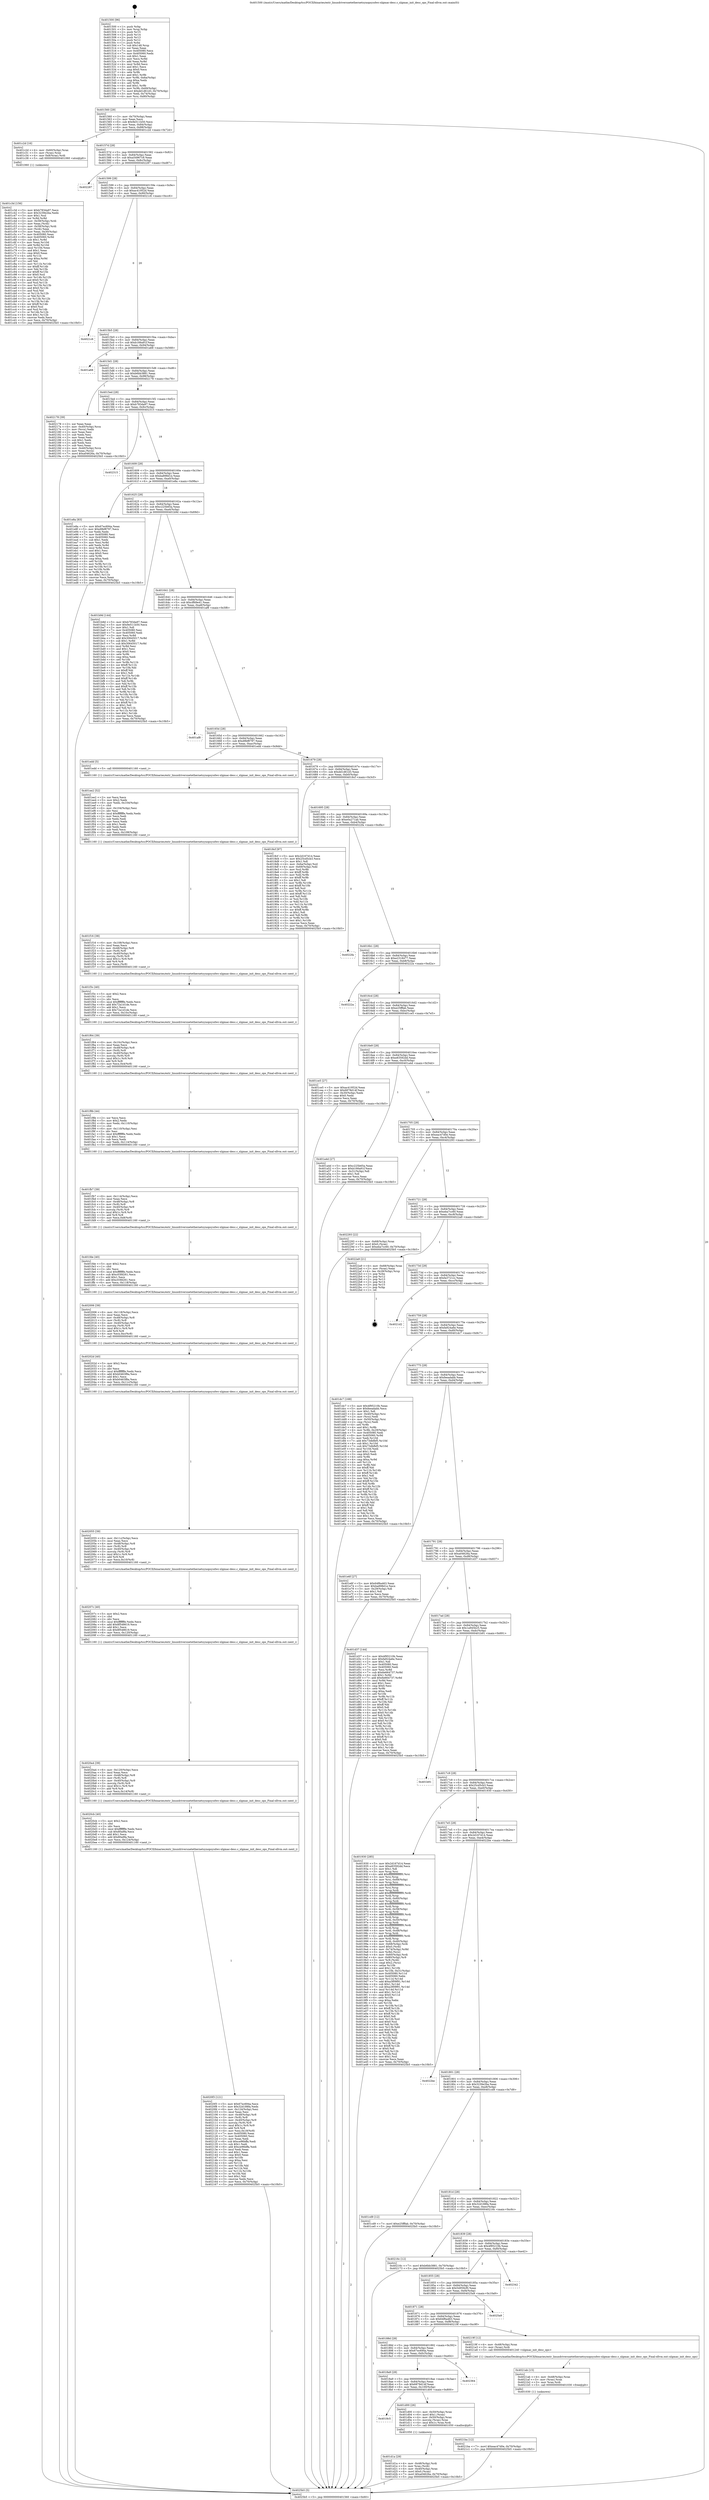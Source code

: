 digraph "0x401500" {
  label = "0x401500 (/mnt/c/Users/mathe/Desktop/tcc/POCII/binaries/extr_linuxdriversnetethernetsynopsysdwc-xlgmac-desc.c_xlgmac_init_desc_ops_Final-ollvm.out::main(0))"
  labelloc = "t"
  node[shape=record]

  Entry [label="",width=0.3,height=0.3,shape=circle,fillcolor=black,style=filled]
  "0x401560" [label="{
     0x401560 [29]\l
     | [instrs]\l
     &nbsp;&nbsp;0x401560 \<+3\>: mov -0x70(%rbp),%eax\l
     &nbsp;&nbsp;0x401563 \<+2\>: mov %eax,%ecx\l
     &nbsp;&nbsp;0x401565 \<+6\>: sub $0x9e511b50,%ecx\l
     &nbsp;&nbsp;0x40156b \<+6\>: mov %eax,-0x84(%rbp)\l
     &nbsp;&nbsp;0x401571 \<+6\>: mov %ecx,-0x88(%rbp)\l
     &nbsp;&nbsp;0x401577 \<+6\>: je 0000000000401c2d \<main+0x72d\>\l
  }"]
  "0x401c2d" [label="{
     0x401c2d [16]\l
     | [instrs]\l
     &nbsp;&nbsp;0x401c2d \<+4\>: mov -0x60(%rbp),%rax\l
     &nbsp;&nbsp;0x401c31 \<+3\>: mov (%rax),%rax\l
     &nbsp;&nbsp;0x401c34 \<+4\>: mov 0x8(%rax),%rdi\l
     &nbsp;&nbsp;0x401c38 \<+5\>: call 0000000000401060 \<atoi@plt\>\l
     | [calls]\l
     &nbsp;&nbsp;0x401060 \{1\} (unknown)\l
  }"]
  "0x40157d" [label="{
     0x40157d [28]\l
     | [instrs]\l
     &nbsp;&nbsp;0x40157d \<+5\>: jmp 0000000000401582 \<main+0x82\>\l
     &nbsp;&nbsp;0x401582 \<+6\>: mov -0x84(%rbp),%eax\l
     &nbsp;&nbsp;0x401588 \<+5\>: sub $0xa54967c9,%eax\l
     &nbsp;&nbsp;0x40158d \<+6\>: mov %eax,-0x8c(%rbp)\l
     &nbsp;&nbsp;0x401593 \<+6\>: je 0000000000402287 \<main+0xd87\>\l
  }"]
  Exit [label="",width=0.3,height=0.3,shape=circle,fillcolor=black,style=filled,peripheries=2]
  "0x402287" [label="{
     0x402287\l
  }", style=dashed]
  "0x401599" [label="{
     0x401599 [28]\l
     | [instrs]\l
     &nbsp;&nbsp;0x401599 \<+5\>: jmp 000000000040159e \<main+0x9e\>\l
     &nbsp;&nbsp;0x40159e \<+6\>: mov -0x84(%rbp),%eax\l
     &nbsp;&nbsp;0x4015a4 \<+5\>: sub $0xac41952d,%eax\l
     &nbsp;&nbsp;0x4015a9 \<+6\>: mov %eax,-0x90(%rbp)\l
     &nbsp;&nbsp;0x4015af \<+6\>: je 00000000004021c6 \<main+0xcc6\>\l
  }"]
  "0x4021ba" [label="{
     0x4021ba [12]\l
     | [instrs]\l
     &nbsp;&nbsp;0x4021ba \<+7\>: movl $0xeac47d0e,-0x70(%rbp)\l
     &nbsp;&nbsp;0x4021c1 \<+5\>: jmp 00000000004025b5 \<main+0x10b5\>\l
  }"]
  "0x4021c6" [label="{
     0x4021c6\l
  }", style=dashed]
  "0x4015b5" [label="{
     0x4015b5 [28]\l
     | [instrs]\l
     &nbsp;&nbsp;0x4015b5 \<+5\>: jmp 00000000004015ba \<main+0xba\>\l
     &nbsp;&nbsp;0x4015ba \<+6\>: mov -0x84(%rbp),%eax\l
     &nbsp;&nbsp;0x4015c0 \<+5\>: sub $0xb166a91f,%eax\l
     &nbsp;&nbsp;0x4015c5 \<+6\>: mov %eax,-0x94(%rbp)\l
     &nbsp;&nbsp;0x4015cb \<+6\>: je 0000000000401a68 \<main+0x568\>\l
  }"]
  "0x4021ab" [label="{
     0x4021ab [15]\l
     | [instrs]\l
     &nbsp;&nbsp;0x4021ab \<+4\>: mov -0x48(%rbp),%rax\l
     &nbsp;&nbsp;0x4021af \<+3\>: mov (%rax),%rax\l
     &nbsp;&nbsp;0x4021b2 \<+3\>: mov %rax,%rdi\l
     &nbsp;&nbsp;0x4021b5 \<+5\>: call 0000000000401030 \<free@plt\>\l
     | [calls]\l
     &nbsp;&nbsp;0x401030 \{1\} (unknown)\l
  }"]
  "0x401a68" [label="{
     0x401a68\l
  }", style=dashed]
  "0x4015d1" [label="{
     0x4015d1 [28]\l
     | [instrs]\l
     &nbsp;&nbsp;0x4015d1 \<+5\>: jmp 00000000004015d6 \<main+0xd6\>\l
     &nbsp;&nbsp;0x4015d6 \<+6\>: mov -0x84(%rbp),%eax\l
     &nbsp;&nbsp;0x4015dc \<+5\>: sub $0xb6bb3881,%eax\l
     &nbsp;&nbsp;0x4015e1 \<+6\>: mov %eax,-0x98(%rbp)\l
     &nbsp;&nbsp;0x4015e7 \<+6\>: je 0000000000402178 \<main+0xc78\>\l
  }"]
  "0x4020f3" [label="{
     0x4020f3 [121]\l
     | [instrs]\l
     &nbsp;&nbsp;0x4020f3 \<+5\>: mov $0x67ec694a,%ecx\l
     &nbsp;&nbsp;0x4020f8 \<+5\>: mov $0x32d188fa,%edx\l
     &nbsp;&nbsp;0x4020fd \<+6\>: mov -0x124(%rbp),%esi\l
     &nbsp;&nbsp;0x402103 \<+3\>: imul %eax,%esi\l
     &nbsp;&nbsp;0x402106 \<+4\>: mov -0x48(%rbp),%r8\l
     &nbsp;&nbsp;0x40210a \<+3\>: mov (%r8),%r8\l
     &nbsp;&nbsp;0x40210d \<+4\>: mov -0x40(%rbp),%r9\l
     &nbsp;&nbsp;0x402111 \<+3\>: movslq (%r9),%r9\l
     &nbsp;&nbsp;0x402114 \<+4\>: imul $0x1c,%r9,%r9\l
     &nbsp;&nbsp;0x402118 \<+3\>: add %r9,%r8\l
     &nbsp;&nbsp;0x40211b \<+4\>: mov %esi,0x18(%r8)\l
     &nbsp;&nbsp;0x40211f \<+7\>: mov 0x405080,%eax\l
     &nbsp;&nbsp;0x402126 \<+7\>: mov 0x405060,%esi\l
     &nbsp;&nbsp;0x40212d \<+2\>: mov %eax,%edi\l
     &nbsp;&nbsp;0x40212f \<+6\>: sub $0xce96bffa,%edi\l
     &nbsp;&nbsp;0x402135 \<+3\>: sub $0x1,%edi\l
     &nbsp;&nbsp;0x402138 \<+6\>: add $0xce96bffa,%edi\l
     &nbsp;&nbsp;0x40213e \<+3\>: imul %edi,%eax\l
     &nbsp;&nbsp;0x402141 \<+3\>: and $0x1,%eax\l
     &nbsp;&nbsp;0x402144 \<+3\>: cmp $0x0,%eax\l
     &nbsp;&nbsp;0x402147 \<+4\>: sete %r10b\l
     &nbsp;&nbsp;0x40214b \<+3\>: cmp $0xa,%esi\l
     &nbsp;&nbsp;0x40214e \<+4\>: setl %r11b\l
     &nbsp;&nbsp;0x402152 \<+3\>: mov %r10b,%bl\l
     &nbsp;&nbsp;0x402155 \<+3\>: and %r11b,%bl\l
     &nbsp;&nbsp;0x402158 \<+3\>: xor %r11b,%r10b\l
     &nbsp;&nbsp;0x40215b \<+3\>: or %r10b,%bl\l
     &nbsp;&nbsp;0x40215e \<+3\>: test $0x1,%bl\l
     &nbsp;&nbsp;0x402161 \<+3\>: cmovne %edx,%ecx\l
     &nbsp;&nbsp;0x402164 \<+3\>: mov %ecx,-0x70(%rbp)\l
     &nbsp;&nbsp;0x402167 \<+5\>: jmp 00000000004025b5 \<main+0x10b5\>\l
  }"]
  "0x402178" [label="{
     0x402178 [39]\l
     | [instrs]\l
     &nbsp;&nbsp;0x402178 \<+2\>: xor %eax,%eax\l
     &nbsp;&nbsp;0x40217a \<+4\>: mov -0x40(%rbp),%rcx\l
     &nbsp;&nbsp;0x40217e \<+2\>: mov (%rcx),%edx\l
     &nbsp;&nbsp;0x402180 \<+2\>: mov %eax,%esi\l
     &nbsp;&nbsp;0x402182 \<+2\>: sub %edx,%esi\l
     &nbsp;&nbsp;0x402184 \<+2\>: mov %eax,%edx\l
     &nbsp;&nbsp;0x402186 \<+3\>: sub $0x1,%edx\l
     &nbsp;&nbsp;0x402189 \<+2\>: add %edx,%esi\l
     &nbsp;&nbsp;0x40218b \<+2\>: sub %esi,%eax\l
     &nbsp;&nbsp;0x40218d \<+4\>: mov -0x40(%rbp),%rcx\l
     &nbsp;&nbsp;0x402191 \<+2\>: mov %eax,(%rcx)\l
     &nbsp;&nbsp;0x402193 \<+7\>: movl $0xa04626a,-0x70(%rbp)\l
     &nbsp;&nbsp;0x40219a \<+5\>: jmp 00000000004025b5 \<main+0x10b5\>\l
  }"]
  "0x4015ed" [label="{
     0x4015ed [28]\l
     | [instrs]\l
     &nbsp;&nbsp;0x4015ed \<+5\>: jmp 00000000004015f2 \<main+0xf2\>\l
     &nbsp;&nbsp;0x4015f2 \<+6\>: mov -0x84(%rbp),%eax\l
     &nbsp;&nbsp;0x4015f8 \<+5\>: sub $0xb783da97,%eax\l
     &nbsp;&nbsp;0x4015fd \<+6\>: mov %eax,-0x9c(%rbp)\l
     &nbsp;&nbsp;0x401603 \<+6\>: je 0000000000402315 \<main+0xe15\>\l
  }"]
  "0x4020cb" [label="{
     0x4020cb [40]\l
     | [instrs]\l
     &nbsp;&nbsp;0x4020cb \<+5\>: mov $0x2,%ecx\l
     &nbsp;&nbsp;0x4020d0 \<+1\>: cltd\l
     &nbsp;&nbsp;0x4020d1 \<+2\>: idiv %ecx\l
     &nbsp;&nbsp;0x4020d3 \<+6\>: imul $0xfffffffe,%edx,%ecx\l
     &nbsp;&nbsp;0x4020d9 \<+6\>: sub $0x80a9fa,%ecx\l
     &nbsp;&nbsp;0x4020df \<+3\>: add $0x1,%ecx\l
     &nbsp;&nbsp;0x4020e2 \<+6\>: add $0x80a9fa,%ecx\l
     &nbsp;&nbsp;0x4020e8 \<+6\>: mov %ecx,-0x124(%rbp)\l
     &nbsp;&nbsp;0x4020ee \<+5\>: call 0000000000401160 \<next_i\>\l
     | [calls]\l
     &nbsp;&nbsp;0x401160 \{1\} (/mnt/c/Users/mathe/Desktop/tcc/POCII/binaries/extr_linuxdriversnetethernetsynopsysdwc-xlgmac-desc.c_xlgmac_init_desc_ops_Final-ollvm.out::next_i)\l
  }"]
  "0x402315" [label="{
     0x402315\l
  }", style=dashed]
  "0x401609" [label="{
     0x401609 [28]\l
     | [instrs]\l
     &nbsp;&nbsp;0x401609 \<+5\>: jmp 000000000040160e \<main+0x10e\>\l
     &nbsp;&nbsp;0x40160e \<+6\>: mov -0x84(%rbp),%eax\l
     &nbsp;&nbsp;0x401614 \<+5\>: sub $0xba898d1e,%eax\l
     &nbsp;&nbsp;0x401619 \<+6\>: mov %eax,-0xa0(%rbp)\l
     &nbsp;&nbsp;0x40161f \<+6\>: je 0000000000401e8a \<main+0x98a\>\l
  }"]
  "0x4020a4" [label="{
     0x4020a4 [39]\l
     | [instrs]\l
     &nbsp;&nbsp;0x4020a4 \<+6\>: mov -0x120(%rbp),%ecx\l
     &nbsp;&nbsp;0x4020aa \<+3\>: imul %eax,%ecx\l
     &nbsp;&nbsp;0x4020ad \<+4\>: mov -0x48(%rbp),%r8\l
     &nbsp;&nbsp;0x4020b1 \<+3\>: mov (%r8),%r8\l
     &nbsp;&nbsp;0x4020b4 \<+4\>: mov -0x40(%rbp),%r9\l
     &nbsp;&nbsp;0x4020b8 \<+3\>: movslq (%r9),%r9\l
     &nbsp;&nbsp;0x4020bb \<+4\>: imul $0x1c,%r9,%r9\l
     &nbsp;&nbsp;0x4020bf \<+3\>: add %r9,%r8\l
     &nbsp;&nbsp;0x4020c2 \<+4\>: mov %ecx,0x14(%r8)\l
     &nbsp;&nbsp;0x4020c6 \<+5\>: call 0000000000401160 \<next_i\>\l
     | [calls]\l
     &nbsp;&nbsp;0x401160 \{1\} (/mnt/c/Users/mathe/Desktop/tcc/POCII/binaries/extr_linuxdriversnetethernetsynopsysdwc-xlgmac-desc.c_xlgmac_init_desc_ops_Final-ollvm.out::next_i)\l
  }"]
  "0x401e8a" [label="{
     0x401e8a [83]\l
     | [instrs]\l
     &nbsp;&nbsp;0x401e8a \<+5\>: mov $0x67ec694a,%eax\l
     &nbsp;&nbsp;0x401e8f \<+5\>: mov $0xd9bf8797,%ecx\l
     &nbsp;&nbsp;0x401e94 \<+2\>: xor %edx,%edx\l
     &nbsp;&nbsp;0x401e96 \<+7\>: mov 0x405080,%esi\l
     &nbsp;&nbsp;0x401e9d \<+7\>: mov 0x405060,%edi\l
     &nbsp;&nbsp;0x401ea4 \<+3\>: sub $0x1,%edx\l
     &nbsp;&nbsp;0x401ea7 \<+3\>: mov %esi,%r8d\l
     &nbsp;&nbsp;0x401eaa \<+3\>: add %edx,%r8d\l
     &nbsp;&nbsp;0x401ead \<+4\>: imul %r8d,%esi\l
     &nbsp;&nbsp;0x401eb1 \<+3\>: and $0x1,%esi\l
     &nbsp;&nbsp;0x401eb4 \<+3\>: cmp $0x0,%esi\l
     &nbsp;&nbsp;0x401eb7 \<+4\>: sete %r9b\l
     &nbsp;&nbsp;0x401ebb \<+3\>: cmp $0xa,%edi\l
     &nbsp;&nbsp;0x401ebe \<+4\>: setl %r10b\l
     &nbsp;&nbsp;0x401ec2 \<+3\>: mov %r9b,%r11b\l
     &nbsp;&nbsp;0x401ec5 \<+3\>: and %r10b,%r11b\l
     &nbsp;&nbsp;0x401ec8 \<+3\>: xor %r10b,%r9b\l
     &nbsp;&nbsp;0x401ecb \<+3\>: or %r9b,%r11b\l
     &nbsp;&nbsp;0x401ece \<+4\>: test $0x1,%r11b\l
     &nbsp;&nbsp;0x401ed2 \<+3\>: cmovne %ecx,%eax\l
     &nbsp;&nbsp;0x401ed5 \<+3\>: mov %eax,-0x70(%rbp)\l
     &nbsp;&nbsp;0x401ed8 \<+5\>: jmp 00000000004025b5 \<main+0x10b5\>\l
  }"]
  "0x401625" [label="{
     0x401625 [28]\l
     | [instrs]\l
     &nbsp;&nbsp;0x401625 \<+5\>: jmp 000000000040162a \<main+0x12a\>\l
     &nbsp;&nbsp;0x40162a \<+6\>: mov -0x84(%rbp),%eax\l
     &nbsp;&nbsp;0x401630 \<+5\>: sub $0xc225b65a,%eax\l
     &nbsp;&nbsp;0x401635 \<+6\>: mov %eax,-0xa4(%rbp)\l
     &nbsp;&nbsp;0x40163b \<+6\>: je 0000000000401b9d \<main+0x69d\>\l
  }"]
  "0x40207c" [label="{
     0x40207c [40]\l
     | [instrs]\l
     &nbsp;&nbsp;0x40207c \<+5\>: mov $0x2,%ecx\l
     &nbsp;&nbsp;0x402081 \<+1\>: cltd\l
     &nbsp;&nbsp;0x402082 \<+2\>: idiv %ecx\l
     &nbsp;&nbsp;0x402084 \<+6\>: imul $0xfffffffe,%edx,%ecx\l
     &nbsp;&nbsp;0x40208a \<+6\>: add $0x8f548619,%ecx\l
     &nbsp;&nbsp;0x402090 \<+3\>: add $0x1,%ecx\l
     &nbsp;&nbsp;0x402093 \<+6\>: sub $0x8f548619,%ecx\l
     &nbsp;&nbsp;0x402099 \<+6\>: mov %ecx,-0x120(%rbp)\l
     &nbsp;&nbsp;0x40209f \<+5\>: call 0000000000401160 \<next_i\>\l
     | [calls]\l
     &nbsp;&nbsp;0x401160 \{1\} (/mnt/c/Users/mathe/Desktop/tcc/POCII/binaries/extr_linuxdriversnetethernetsynopsysdwc-xlgmac-desc.c_xlgmac_init_desc_ops_Final-ollvm.out::next_i)\l
  }"]
  "0x401b9d" [label="{
     0x401b9d [144]\l
     | [instrs]\l
     &nbsp;&nbsp;0x401b9d \<+5\>: mov $0xb783da97,%eax\l
     &nbsp;&nbsp;0x401ba2 \<+5\>: mov $0x9e511b50,%ecx\l
     &nbsp;&nbsp;0x401ba7 \<+2\>: mov $0x1,%dl\l
     &nbsp;&nbsp;0x401ba9 \<+7\>: mov 0x405080,%esi\l
     &nbsp;&nbsp;0x401bb0 \<+7\>: mov 0x405060,%edi\l
     &nbsp;&nbsp;0x401bb7 \<+3\>: mov %esi,%r8d\l
     &nbsp;&nbsp;0x401bba \<+7\>: add $0x30645017,%r8d\l
     &nbsp;&nbsp;0x401bc1 \<+4\>: sub $0x1,%r8d\l
     &nbsp;&nbsp;0x401bc5 \<+7\>: sub $0x30645017,%r8d\l
     &nbsp;&nbsp;0x401bcc \<+4\>: imul %r8d,%esi\l
     &nbsp;&nbsp;0x401bd0 \<+3\>: and $0x1,%esi\l
     &nbsp;&nbsp;0x401bd3 \<+3\>: cmp $0x0,%esi\l
     &nbsp;&nbsp;0x401bd6 \<+4\>: sete %r9b\l
     &nbsp;&nbsp;0x401bda \<+3\>: cmp $0xa,%edi\l
     &nbsp;&nbsp;0x401bdd \<+4\>: setl %r10b\l
     &nbsp;&nbsp;0x401be1 \<+3\>: mov %r9b,%r11b\l
     &nbsp;&nbsp;0x401be4 \<+4\>: xor $0xff,%r11b\l
     &nbsp;&nbsp;0x401be8 \<+3\>: mov %r10b,%bl\l
     &nbsp;&nbsp;0x401beb \<+3\>: xor $0xff,%bl\l
     &nbsp;&nbsp;0x401bee \<+3\>: xor $0x1,%dl\l
     &nbsp;&nbsp;0x401bf1 \<+3\>: mov %r11b,%r14b\l
     &nbsp;&nbsp;0x401bf4 \<+4\>: and $0xff,%r14b\l
     &nbsp;&nbsp;0x401bf8 \<+3\>: and %dl,%r9b\l
     &nbsp;&nbsp;0x401bfb \<+3\>: mov %bl,%r15b\l
     &nbsp;&nbsp;0x401bfe \<+4\>: and $0xff,%r15b\l
     &nbsp;&nbsp;0x401c02 \<+3\>: and %dl,%r10b\l
     &nbsp;&nbsp;0x401c05 \<+3\>: or %r9b,%r14b\l
     &nbsp;&nbsp;0x401c08 \<+3\>: or %r10b,%r15b\l
     &nbsp;&nbsp;0x401c0b \<+3\>: xor %r15b,%r14b\l
     &nbsp;&nbsp;0x401c0e \<+3\>: or %bl,%r11b\l
     &nbsp;&nbsp;0x401c11 \<+4\>: xor $0xff,%r11b\l
     &nbsp;&nbsp;0x401c15 \<+3\>: or $0x1,%dl\l
     &nbsp;&nbsp;0x401c18 \<+3\>: and %dl,%r11b\l
     &nbsp;&nbsp;0x401c1b \<+3\>: or %r11b,%r14b\l
     &nbsp;&nbsp;0x401c1e \<+4\>: test $0x1,%r14b\l
     &nbsp;&nbsp;0x401c22 \<+3\>: cmovne %ecx,%eax\l
     &nbsp;&nbsp;0x401c25 \<+3\>: mov %eax,-0x70(%rbp)\l
     &nbsp;&nbsp;0x401c28 \<+5\>: jmp 00000000004025b5 \<main+0x10b5\>\l
  }"]
  "0x401641" [label="{
     0x401641 [28]\l
     | [instrs]\l
     &nbsp;&nbsp;0x401641 \<+5\>: jmp 0000000000401646 \<main+0x146\>\l
     &nbsp;&nbsp;0x401646 \<+6\>: mov -0x84(%rbp),%eax\l
     &nbsp;&nbsp;0x40164c \<+5\>: sub $0xcff49e41,%eax\l
     &nbsp;&nbsp;0x401651 \<+6\>: mov %eax,-0xa8(%rbp)\l
     &nbsp;&nbsp;0x401657 \<+6\>: je 0000000000401af8 \<main+0x5f8\>\l
  }"]
  "0x402055" [label="{
     0x402055 [39]\l
     | [instrs]\l
     &nbsp;&nbsp;0x402055 \<+6\>: mov -0x11c(%rbp),%ecx\l
     &nbsp;&nbsp;0x40205b \<+3\>: imul %eax,%ecx\l
     &nbsp;&nbsp;0x40205e \<+4\>: mov -0x48(%rbp),%r8\l
     &nbsp;&nbsp;0x402062 \<+3\>: mov (%r8),%r8\l
     &nbsp;&nbsp;0x402065 \<+4\>: mov -0x40(%rbp),%r9\l
     &nbsp;&nbsp;0x402069 \<+3\>: movslq (%r9),%r9\l
     &nbsp;&nbsp;0x40206c \<+4\>: imul $0x1c,%r9,%r9\l
     &nbsp;&nbsp;0x402070 \<+3\>: add %r9,%r8\l
     &nbsp;&nbsp;0x402073 \<+4\>: mov %ecx,0x10(%r8)\l
     &nbsp;&nbsp;0x402077 \<+5\>: call 0000000000401160 \<next_i\>\l
     | [calls]\l
     &nbsp;&nbsp;0x401160 \{1\} (/mnt/c/Users/mathe/Desktop/tcc/POCII/binaries/extr_linuxdriversnetethernetsynopsysdwc-xlgmac-desc.c_xlgmac_init_desc_ops_Final-ollvm.out::next_i)\l
  }"]
  "0x401af8" [label="{
     0x401af8\l
  }", style=dashed]
  "0x40165d" [label="{
     0x40165d [28]\l
     | [instrs]\l
     &nbsp;&nbsp;0x40165d \<+5\>: jmp 0000000000401662 \<main+0x162\>\l
     &nbsp;&nbsp;0x401662 \<+6\>: mov -0x84(%rbp),%eax\l
     &nbsp;&nbsp;0x401668 \<+5\>: sub $0xd9bf8797,%eax\l
     &nbsp;&nbsp;0x40166d \<+6\>: mov %eax,-0xac(%rbp)\l
     &nbsp;&nbsp;0x401673 \<+6\>: je 0000000000401edd \<main+0x9dd\>\l
  }"]
  "0x40202d" [label="{
     0x40202d [40]\l
     | [instrs]\l
     &nbsp;&nbsp;0x40202d \<+5\>: mov $0x2,%ecx\l
     &nbsp;&nbsp;0x402032 \<+1\>: cltd\l
     &nbsp;&nbsp;0x402033 \<+2\>: idiv %ecx\l
     &nbsp;&nbsp;0x402035 \<+6\>: imul $0xfffffffe,%edx,%ecx\l
     &nbsp;&nbsp;0x40203b \<+6\>: add $0xb0463f8a,%ecx\l
     &nbsp;&nbsp;0x402041 \<+3\>: add $0x1,%ecx\l
     &nbsp;&nbsp;0x402044 \<+6\>: sub $0xb0463f8a,%ecx\l
     &nbsp;&nbsp;0x40204a \<+6\>: mov %ecx,-0x11c(%rbp)\l
     &nbsp;&nbsp;0x402050 \<+5\>: call 0000000000401160 \<next_i\>\l
     | [calls]\l
     &nbsp;&nbsp;0x401160 \{1\} (/mnt/c/Users/mathe/Desktop/tcc/POCII/binaries/extr_linuxdriversnetethernetsynopsysdwc-xlgmac-desc.c_xlgmac_init_desc_ops_Final-ollvm.out::next_i)\l
  }"]
  "0x401edd" [label="{
     0x401edd [5]\l
     | [instrs]\l
     &nbsp;&nbsp;0x401edd \<+5\>: call 0000000000401160 \<next_i\>\l
     | [calls]\l
     &nbsp;&nbsp;0x401160 \{1\} (/mnt/c/Users/mathe/Desktop/tcc/POCII/binaries/extr_linuxdriversnetethernetsynopsysdwc-xlgmac-desc.c_xlgmac_init_desc_ops_Final-ollvm.out::next_i)\l
  }"]
  "0x401679" [label="{
     0x401679 [28]\l
     | [instrs]\l
     &nbsp;&nbsp;0x401679 \<+5\>: jmp 000000000040167e \<main+0x17e\>\l
     &nbsp;&nbsp;0x40167e \<+6\>: mov -0x84(%rbp),%eax\l
     &nbsp;&nbsp;0x401684 \<+5\>: sub $0xdd1d61d3,%eax\l
     &nbsp;&nbsp;0x401689 \<+6\>: mov %eax,-0xb0(%rbp)\l
     &nbsp;&nbsp;0x40168f \<+6\>: je 00000000004018cf \<main+0x3cf\>\l
  }"]
  "0x402006" [label="{
     0x402006 [39]\l
     | [instrs]\l
     &nbsp;&nbsp;0x402006 \<+6\>: mov -0x118(%rbp),%ecx\l
     &nbsp;&nbsp;0x40200c \<+3\>: imul %eax,%ecx\l
     &nbsp;&nbsp;0x40200f \<+4\>: mov -0x48(%rbp),%r8\l
     &nbsp;&nbsp;0x402013 \<+3\>: mov (%r8),%r8\l
     &nbsp;&nbsp;0x402016 \<+4\>: mov -0x40(%rbp),%r9\l
     &nbsp;&nbsp;0x40201a \<+3\>: movslq (%r9),%r9\l
     &nbsp;&nbsp;0x40201d \<+4\>: imul $0x1c,%r9,%r9\l
     &nbsp;&nbsp;0x402021 \<+3\>: add %r9,%r8\l
     &nbsp;&nbsp;0x402024 \<+4\>: mov %ecx,0xc(%r8)\l
     &nbsp;&nbsp;0x402028 \<+5\>: call 0000000000401160 \<next_i\>\l
     | [calls]\l
     &nbsp;&nbsp;0x401160 \{1\} (/mnt/c/Users/mathe/Desktop/tcc/POCII/binaries/extr_linuxdriversnetethernetsynopsysdwc-xlgmac-desc.c_xlgmac_init_desc_ops_Final-ollvm.out::next_i)\l
  }"]
  "0x4018cf" [label="{
     0x4018cf [97]\l
     | [instrs]\l
     &nbsp;&nbsp;0x4018cf \<+5\>: mov $0x2d167d14,%eax\l
     &nbsp;&nbsp;0x4018d4 \<+5\>: mov $0x25cd5cb3,%ecx\l
     &nbsp;&nbsp;0x4018d9 \<+2\>: mov $0x1,%dl\l
     &nbsp;&nbsp;0x4018db \<+4\>: mov -0x6a(%rbp),%sil\l
     &nbsp;&nbsp;0x4018df \<+4\>: mov -0x69(%rbp),%dil\l
     &nbsp;&nbsp;0x4018e3 \<+3\>: mov %sil,%r8b\l
     &nbsp;&nbsp;0x4018e6 \<+4\>: xor $0xff,%r8b\l
     &nbsp;&nbsp;0x4018ea \<+3\>: mov %dil,%r9b\l
     &nbsp;&nbsp;0x4018ed \<+4\>: xor $0xff,%r9b\l
     &nbsp;&nbsp;0x4018f1 \<+3\>: xor $0x1,%dl\l
     &nbsp;&nbsp;0x4018f4 \<+3\>: mov %r8b,%r10b\l
     &nbsp;&nbsp;0x4018f7 \<+4\>: and $0xff,%r10b\l
     &nbsp;&nbsp;0x4018fb \<+3\>: and %dl,%sil\l
     &nbsp;&nbsp;0x4018fe \<+3\>: mov %r9b,%r11b\l
     &nbsp;&nbsp;0x401901 \<+4\>: and $0xff,%r11b\l
     &nbsp;&nbsp;0x401905 \<+3\>: and %dl,%dil\l
     &nbsp;&nbsp;0x401908 \<+3\>: or %sil,%r10b\l
     &nbsp;&nbsp;0x40190b \<+3\>: or %dil,%r11b\l
     &nbsp;&nbsp;0x40190e \<+3\>: xor %r11b,%r10b\l
     &nbsp;&nbsp;0x401911 \<+3\>: or %r9b,%r8b\l
     &nbsp;&nbsp;0x401914 \<+4\>: xor $0xff,%r8b\l
     &nbsp;&nbsp;0x401918 \<+3\>: or $0x1,%dl\l
     &nbsp;&nbsp;0x40191b \<+3\>: and %dl,%r8b\l
     &nbsp;&nbsp;0x40191e \<+3\>: or %r8b,%r10b\l
     &nbsp;&nbsp;0x401921 \<+4\>: test $0x1,%r10b\l
     &nbsp;&nbsp;0x401925 \<+3\>: cmovne %ecx,%eax\l
     &nbsp;&nbsp;0x401928 \<+3\>: mov %eax,-0x70(%rbp)\l
     &nbsp;&nbsp;0x40192b \<+5\>: jmp 00000000004025b5 \<main+0x10b5\>\l
  }"]
  "0x401695" [label="{
     0x401695 [28]\l
     | [instrs]\l
     &nbsp;&nbsp;0x401695 \<+5\>: jmp 000000000040169a \<main+0x19a\>\l
     &nbsp;&nbsp;0x40169a \<+6\>: mov -0x84(%rbp),%eax\l
     &nbsp;&nbsp;0x4016a0 \<+5\>: sub $0xe0a271ab,%eax\l
     &nbsp;&nbsp;0x4016a5 \<+6\>: mov %eax,-0xb4(%rbp)\l
     &nbsp;&nbsp;0x4016ab \<+6\>: je 00000000004022fa \<main+0xdfa\>\l
  }"]
  "0x4025b5" [label="{
     0x4025b5 [5]\l
     | [instrs]\l
     &nbsp;&nbsp;0x4025b5 \<+5\>: jmp 0000000000401560 \<main+0x60\>\l
  }"]
  "0x401500" [label="{
     0x401500 [96]\l
     | [instrs]\l
     &nbsp;&nbsp;0x401500 \<+1\>: push %rbp\l
     &nbsp;&nbsp;0x401501 \<+3\>: mov %rsp,%rbp\l
     &nbsp;&nbsp;0x401504 \<+2\>: push %r15\l
     &nbsp;&nbsp;0x401506 \<+2\>: push %r14\l
     &nbsp;&nbsp;0x401508 \<+2\>: push %r13\l
     &nbsp;&nbsp;0x40150a \<+2\>: push %r12\l
     &nbsp;&nbsp;0x40150c \<+1\>: push %rbx\l
     &nbsp;&nbsp;0x40150d \<+7\>: sub $0x148,%rsp\l
     &nbsp;&nbsp;0x401514 \<+2\>: xor %eax,%eax\l
     &nbsp;&nbsp;0x401516 \<+7\>: mov 0x405080,%ecx\l
     &nbsp;&nbsp;0x40151d \<+7\>: mov 0x405060,%edx\l
     &nbsp;&nbsp;0x401524 \<+3\>: sub $0x1,%eax\l
     &nbsp;&nbsp;0x401527 \<+3\>: mov %ecx,%r8d\l
     &nbsp;&nbsp;0x40152a \<+3\>: add %eax,%r8d\l
     &nbsp;&nbsp;0x40152d \<+4\>: imul %r8d,%ecx\l
     &nbsp;&nbsp;0x401531 \<+3\>: and $0x1,%ecx\l
     &nbsp;&nbsp;0x401534 \<+3\>: cmp $0x0,%ecx\l
     &nbsp;&nbsp;0x401537 \<+4\>: sete %r9b\l
     &nbsp;&nbsp;0x40153b \<+4\>: and $0x1,%r9b\l
     &nbsp;&nbsp;0x40153f \<+4\>: mov %r9b,-0x6a(%rbp)\l
     &nbsp;&nbsp;0x401543 \<+3\>: cmp $0xa,%edx\l
     &nbsp;&nbsp;0x401546 \<+4\>: setl %r9b\l
     &nbsp;&nbsp;0x40154a \<+4\>: and $0x1,%r9b\l
     &nbsp;&nbsp;0x40154e \<+4\>: mov %r9b,-0x69(%rbp)\l
     &nbsp;&nbsp;0x401552 \<+7\>: movl $0xdd1d61d3,-0x70(%rbp)\l
     &nbsp;&nbsp;0x401559 \<+3\>: mov %edi,-0x74(%rbp)\l
     &nbsp;&nbsp;0x40155c \<+4\>: mov %rsi,-0x80(%rbp)\l
  }"]
  "0x401fde" [label="{
     0x401fde [40]\l
     | [instrs]\l
     &nbsp;&nbsp;0x401fde \<+5\>: mov $0x2,%ecx\l
     &nbsp;&nbsp;0x401fe3 \<+1\>: cltd\l
     &nbsp;&nbsp;0x401fe4 \<+2\>: idiv %ecx\l
     &nbsp;&nbsp;0x401fe6 \<+6\>: imul $0xfffffffe,%edx,%ecx\l
     &nbsp;&nbsp;0x401fec \<+6\>: sub $0xc03fd261,%ecx\l
     &nbsp;&nbsp;0x401ff2 \<+3\>: add $0x1,%ecx\l
     &nbsp;&nbsp;0x401ff5 \<+6\>: add $0xc03fd261,%ecx\l
     &nbsp;&nbsp;0x401ffb \<+6\>: mov %ecx,-0x118(%rbp)\l
     &nbsp;&nbsp;0x402001 \<+5\>: call 0000000000401160 \<next_i\>\l
     | [calls]\l
     &nbsp;&nbsp;0x401160 \{1\} (/mnt/c/Users/mathe/Desktop/tcc/POCII/binaries/extr_linuxdriversnetethernetsynopsysdwc-xlgmac-desc.c_xlgmac_init_desc_ops_Final-ollvm.out::next_i)\l
  }"]
  "0x4022fa" [label="{
     0x4022fa\l
  }", style=dashed]
  "0x4016b1" [label="{
     0x4016b1 [28]\l
     | [instrs]\l
     &nbsp;&nbsp;0x4016b1 \<+5\>: jmp 00000000004016b6 \<main+0x1b6\>\l
     &nbsp;&nbsp;0x4016b6 \<+6\>: mov -0x84(%rbp),%eax\l
     &nbsp;&nbsp;0x4016bc \<+5\>: sub $0xe2318477,%eax\l
     &nbsp;&nbsp;0x4016c1 \<+6\>: mov %eax,-0xb8(%rbp)\l
     &nbsp;&nbsp;0x4016c7 \<+6\>: je 000000000040222a \<main+0xd2a\>\l
  }"]
  "0x401fb7" [label="{
     0x401fb7 [39]\l
     | [instrs]\l
     &nbsp;&nbsp;0x401fb7 \<+6\>: mov -0x114(%rbp),%ecx\l
     &nbsp;&nbsp;0x401fbd \<+3\>: imul %eax,%ecx\l
     &nbsp;&nbsp;0x401fc0 \<+4\>: mov -0x48(%rbp),%r8\l
     &nbsp;&nbsp;0x401fc4 \<+3\>: mov (%r8),%r8\l
     &nbsp;&nbsp;0x401fc7 \<+4\>: mov -0x40(%rbp),%r9\l
     &nbsp;&nbsp;0x401fcb \<+3\>: movslq (%r9),%r9\l
     &nbsp;&nbsp;0x401fce \<+4\>: imul $0x1c,%r9,%r9\l
     &nbsp;&nbsp;0x401fd2 \<+3\>: add %r9,%r8\l
     &nbsp;&nbsp;0x401fd5 \<+4\>: mov %ecx,0x8(%r8)\l
     &nbsp;&nbsp;0x401fd9 \<+5\>: call 0000000000401160 \<next_i\>\l
     | [calls]\l
     &nbsp;&nbsp;0x401160 \{1\} (/mnt/c/Users/mathe/Desktop/tcc/POCII/binaries/extr_linuxdriversnetethernetsynopsysdwc-xlgmac-desc.c_xlgmac_init_desc_ops_Final-ollvm.out::next_i)\l
  }"]
  "0x40222a" [label="{
     0x40222a\l
  }", style=dashed]
  "0x4016cd" [label="{
     0x4016cd [28]\l
     | [instrs]\l
     &nbsp;&nbsp;0x4016cd \<+5\>: jmp 00000000004016d2 \<main+0x1d2\>\l
     &nbsp;&nbsp;0x4016d2 \<+6\>: mov -0x84(%rbp),%eax\l
     &nbsp;&nbsp;0x4016d8 \<+5\>: sub $0xe25fffab,%eax\l
     &nbsp;&nbsp;0x4016dd \<+6\>: mov %eax,-0xbc(%rbp)\l
     &nbsp;&nbsp;0x4016e3 \<+6\>: je 0000000000401ce5 \<main+0x7e5\>\l
  }"]
  "0x401f8b" [label="{
     0x401f8b [44]\l
     | [instrs]\l
     &nbsp;&nbsp;0x401f8b \<+2\>: xor %ecx,%ecx\l
     &nbsp;&nbsp;0x401f8d \<+5\>: mov $0x2,%edx\l
     &nbsp;&nbsp;0x401f92 \<+6\>: mov %edx,-0x110(%rbp)\l
     &nbsp;&nbsp;0x401f98 \<+1\>: cltd\l
     &nbsp;&nbsp;0x401f99 \<+6\>: mov -0x110(%rbp),%esi\l
     &nbsp;&nbsp;0x401f9f \<+2\>: idiv %esi\l
     &nbsp;&nbsp;0x401fa1 \<+6\>: imul $0xfffffffe,%edx,%edx\l
     &nbsp;&nbsp;0x401fa7 \<+3\>: sub $0x1,%ecx\l
     &nbsp;&nbsp;0x401faa \<+2\>: sub %ecx,%edx\l
     &nbsp;&nbsp;0x401fac \<+6\>: mov %edx,-0x114(%rbp)\l
     &nbsp;&nbsp;0x401fb2 \<+5\>: call 0000000000401160 \<next_i\>\l
     | [calls]\l
     &nbsp;&nbsp;0x401160 \{1\} (/mnt/c/Users/mathe/Desktop/tcc/POCII/binaries/extr_linuxdriversnetethernetsynopsysdwc-xlgmac-desc.c_xlgmac_init_desc_ops_Final-ollvm.out::next_i)\l
  }"]
  "0x401ce5" [label="{
     0x401ce5 [27]\l
     | [instrs]\l
     &nbsp;&nbsp;0x401ce5 \<+5\>: mov $0xac41952d,%eax\l
     &nbsp;&nbsp;0x401cea \<+5\>: mov $0x6878d14f,%ecx\l
     &nbsp;&nbsp;0x401cef \<+3\>: mov -0x30(%rbp),%edx\l
     &nbsp;&nbsp;0x401cf2 \<+3\>: cmp $0x0,%edx\l
     &nbsp;&nbsp;0x401cf5 \<+3\>: cmove %ecx,%eax\l
     &nbsp;&nbsp;0x401cf8 \<+3\>: mov %eax,-0x70(%rbp)\l
     &nbsp;&nbsp;0x401cfb \<+5\>: jmp 00000000004025b5 \<main+0x10b5\>\l
  }"]
  "0x4016e9" [label="{
     0x4016e9 [28]\l
     | [instrs]\l
     &nbsp;&nbsp;0x4016e9 \<+5\>: jmp 00000000004016ee \<main+0x1ee\>\l
     &nbsp;&nbsp;0x4016ee \<+6\>: mov -0x84(%rbp),%eax\l
     &nbsp;&nbsp;0x4016f4 \<+5\>: sub $0xe83592dd,%eax\l
     &nbsp;&nbsp;0x4016f9 \<+6\>: mov %eax,-0xc0(%rbp)\l
     &nbsp;&nbsp;0x4016ff \<+6\>: je 0000000000401a4d \<main+0x54d\>\l
  }"]
  "0x401f64" [label="{
     0x401f64 [39]\l
     | [instrs]\l
     &nbsp;&nbsp;0x401f64 \<+6\>: mov -0x10c(%rbp),%ecx\l
     &nbsp;&nbsp;0x401f6a \<+3\>: imul %eax,%ecx\l
     &nbsp;&nbsp;0x401f6d \<+4\>: mov -0x48(%rbp),%r8\l
     &nbsp;&nbsp;0x401f71 \<+3\>: mov (%r8),%r8\l
     &nbsp;&nbsp;0x401f74 \<+4\>: mov -0x40(%rbp),%r9\l
     &nbsp;&nbsp;0x401f78 \<+3\>: movslq (%r9),%r9\l
     &nbsp;&nbsp;0x401f7b \<+4\>: imul $0x1c,%r9,%r9\l
     &nbsp;&nbsp;0x401f7f \<+3\>: add %r9,%r8\l
     &nbsp;&nbsp;0x401f82 \<+4\>: mov %ecx,0x4(%r8)\l
     &nbsp;&nbsp;0x401f86 \<+5\>: call 0000000000401160 \<next_i\>\l
     | [calls]\l
     &nbsp;&nbsp;0x401160 \{1\} (/mnt/c/Users/mathe/Desktop/tcc/POCII/binaries/extr_linuxdriversnetethernetsynopsysdwc-xlgmac-desc.c_xlgmac_init_desc_ops_Final-ollvm.out::next_i)\l
  }"]
  "0x401a4d" [label="{
     0x401a4d [27]\l
     | [instrs]\l
     &nbsp;&nbsp;0x401a4d \<+5\>: mov $0xc225b65a,%eax\l
     &nbsp;&nbsp;0x401a52 \<+5\>: mov $0xb166a91f,%ecx\l
     &nbsp;&nbsp;0x401a57 \<+3\>: mov -0x31(%rbp),%dl\l
     &nbsp;&nbsp;0x401a5a \<+3\>: test $0x1,%dl\l
     &nbsp;&nbsp;0x401a5d \<+3\>: cmovne %ecx,%eax\l
     &nbsp;&nbsp;0x401a60 \<+3\>: mov %eax,-0x70(%rbp)\l
     &nbsp;&nbsp;0x401a63 \<+5\>: jmp 00000000004025b5 \<main+0x10b5\>\l
  }"]
  "0x401705" [label="{
     0x401705 [28]\l
     | [instrs]\l
     &nbsp;&nbsp;0x401705 \<+5\>: jmp 000000000040170a \<main+0x20a\>\l
     &nbsp;&nbsp;0x40170a \<+6\>: mov -0x84(%rbp),%eax\l
     &nbsp;&nbsp;0x401710 \<+5\>: sub $0xeac47d0e,%eax\l
     &nbsp;&nbsp;0x401715 \<+6\>: mov %eax,-0xc4(%rbp)\l
     &nbsp;&nbsp;0x40171b \<+6\>: je 0000000000402293 \<main+0xd93\>\l
  }"]
  "0x401f3c" [label="{
     0x401f3c [40]\l
     | [instrs]\l
     &nbsp;&nbsp;0x401f3c \<+5\>: mov $0x2,%ecx\l
     &nbsp;&nbsp;0x401f41 \<+1\>: cltd\l
     &nbsp;&nbsp;0x401f42 \<+2\>: idiv %ecx\l
     &nbsp;&nbsp;0x401f44 \<+6\>: imul $0xfffffffe,%edx,%ecx\l
     &nbsp;&nbsp;0x401f4a \<+6\>: add $0x72a1d1de,%ecx\l
     &nbsp;&nbsp;0x401f50 \<+3\>: add $0x1,%ecx\l
     &nbsp;&nbsp;0x401f53 \<+6\>: sub $0x72a1d1de,%ecx\l
     &nbsp;&nbsp;0x401f59 \<+6\>: mov %ecx,-0x10c(%rbp)\l
     &nbsp;&nbsp;0x401f5f \<+5\>: call 0000000000401160 \<next_i\>\l
     | [calls]\l
     &nbsp;&nbsp;0x401160 \{1\} (/mnt/c/Users/mathe/Desktop/tcc/POCII/binaries/extr_linuxdriversnetethernetsynopsysdwc-xlgmac-desc.c_xlgmac_init_desc_ops_Final-ollvm.out::next_i)\l
  }"]
  "0x402293" [label="{
     0x402293 [22]\l
     | [instrs]\l
     &nbsp;&nbsp;0x402293 \<+4\>: mov -0x68(%rbp),%rax\l
     &nbsp;&nbsp;0x402297 \<+6\>: movl $0x0,(%rax)\l
     &nbsp;&nbsp;0x40229d \<+7\>: movl $0xeba7cc60,-0x70(%rbp)\l
     &nbsp;&nbsp;0x4022a4 \<+5\>: jmp 00000000004025b5 \<main+0x10b5\>\l
  }"]
  "0x401721" [label="{
     0x401721 [28]\l
     | [instrs]\l
     &nbsp;&nbsp;0x401721 \<+5\>: jmp 0000000000401726 \<main+0x226\>\l
     &nbsp;&nbsp;0x401726 \<+6\>: mov -0x84(%rbp),%eax\l
     &nbsp;&nbsp;0x40172c \<+5\>: sub $0xeba7cc60,%eax\l
     &nbsp;&nbsp;0x401731 \<+6\>: mov %eax,-0xc8(%rbp)\l
     &nbsp;&nbsp;0x401737 \<+6\>: je 00000000004022a9 \<main+0xda9\>\l
  }"]
  "0x401f16" [label="{
     0x401f16 [38]\l
     | [instrs]\l
     &nbsp;&nbsp;0x401f16 \<+6\>: mov -0x108(%rbp),%ecx\l
     &nbsp;&nbsp;0x401f1c \<+3\>: imul %eax,%ecx\l
     &nbsp;&nbsp;0x401f1f \<+4\>: mov -0x48(%rbp),%r8\l
     &nbsp;&nbsp;0x401f23 \<+3\>: mov (%r8),%r8\l
     &nbsp;&nbsp;0x401f26 \<+4\>: mov -0x40(%rbp),%r9\l
     &nbsp;&nbsp;0x401f2a \<+3\>: movslq (%r9),%r9\l
     &nbsp;&nbsp;0x401f2d \<+4\>: imul $0x1c,%r9,%r9\l
     &nbsp;&nbsp;0x401f31 \<+3\>: add %r9,%r8\l
     &nbsp;&nbsp;0x401f34 \<+3\>: mov %ecx,(%r8)\l
     &nbsp;&nbsp;0x401f37 \<+5\>: call 0000000000401160 \<next_i\>\l
     | [calls]\l
     &nbsp;&nbsp;0x401160 \{1\} (/mnt/c/Users/mathe/Desktop/tcc/POCII/binaries/extr_linuxdriversnetethernetsynopsysdwc-xlgmac-desc.c_xlgmac_init_desc_ops_Final-ollvm.out::next_i)\l
  }"]
  "0x4022a9" [label="{
     0x4022a9 [21]\l
     | [instrs]\l
     &nbsp;&nbsp;0x4022a9 \<+4\>: mov -0x68(%rbp),%rax\l
     &nbsp;&nbsp;0x4022ad \<+2\>: mov (%rax),%eax\l
     &nbsp;&nbsp;0x4022af \<+4\>: lea -0x28(%rbp),%rsp\l
     &nbsp;&nbsp;0x4022b3 \<+1\>: pop %rbx\l
     &nbsp;&nbsp;0x4022b4 \<+2\>: pop %r12\l
     &nbsp;&nbsp;0x4022b6 \<+2\>: pop %r13\l
     &nbsp;&nbsp;0x4022b8 \<+2\>: pop %r14\l
     &nbsp;&nbsp;0x4022ba \<+2\>: pop %r15\l
     &nbsp;&nbsp;0x4022bc \<+1\>: pop %rbp\l
     &nbsp;&nbsp;0x4022bd \<+1\>: ret\l
  }"]
  "0x40173d" [label="{
     0x40173d [28]\l
     | [instrs]\l
     &nbsp;&nbsp;0x40173d \<+5\>: jmp 0000000000401742 \<main+0x242\>\l
     &nbsp;&nbsp;0x401742 \<+6\>: mov -0x84(%rbp),%eax\l
     &nbsp;&nbsp;0x401748 \<+5\>: sub $0xfa3721cc,%eax\l
     &nbsp;&nbsp;0x40174d \<+6\>: mov %eax,-0xcc(%rbp)\l
     &nbsp;&nbsp;0x401753 \<+6\>: je 00000000004021d2 \<main+0xcd2\>\l
  }"]
  "0x401ee2" [label="{
     0x401ee2 [52]\l
     | [instrs]\l
     &nbsp;&nbsp;0x401ee2 \<+2\>: xor %ecx,%ecx\l
     &nbsp;&nbsp;0x401ee4 \<+5\>: mov $0x2,%edx\l
     &nbsp;&nbsp;0x401ee9 \<+6\>: mov %edx,-0x104(%rbp)\l
     &nbsp;&nbsp;0x401eef \<+1\>: cltd\l
     &nbsp;&nbsp;0x401ef0 \<+6\>: mov -0x104(%rbp),%esi\l
     &nbsp;&nbsp;0x401ef6 \<+2\>: idiv %esi\l
     &nbsp;&nbsp;0x401ef8 \<+6\>: imul $0xfffffffe,%edx,%edx\l
     &nbsp;&nbsp;0x401efe \<+2\>: mov %ecx,%edi\l
     &nbsp;&nbsp;0x401f00 \<+2\>: sub %edx,%edi\l
     &nbsp;&nbsp;0x401f02 \<+2\>: mov %ecx,%edx\l
     &nbsp;&nbsp;0x401f04 \<+3\>: sub $0x1,%edx\l
     &nbsp;&nbsp;0x401f07 \<+2\>: add %edx,%edi\l
     &nbsp;&nbsp;0x401f09 \<+2\>: sub %edi,%ecx\l
     &nbsp;&nbsp;0x401f0b \<+6\>: mov %ecx,-0x108(%rbp)\l
     &nbsp;&nbsp;0x401f11 \<+5\>: call 0000000000401160 \<next_i\>\l
     | [calls]\l
     &nbsp;&nbsp;0x401160 \{1\} (/mnt/c/Users/mathe/Desktop/tcc/POCII/binaries/extr_linuxdriversnetethernetsynopsysdwc-xlgmac-desc.c_xlgmac_init_desc_ops_Final-ollvm.out::next_i)\l
  }"]
  "0x4021d2" [label="{
     0x4021d2\l
  }", style=dashed]
  "0x401759" [label="{
     0x401759 [28]\l
     | [instrs]\l
     &nbsp;&nbsp;0x401759 \<+5\>: jmp 000000000040175e \<main+0x25e\>\l
     &nbsp;&nbsp;0x40175e \<+6\>: mov -0x84(%rbp),%eax\l
     &nbsp;&nbsp;0x401764 \<+5\>: sub $0xfa924a6e,%eax\l
     &nbsp;&nbsp;0x401769 \<+6\>: mov %eax,-0xd0(%rbp)\l
     &nbsp;&nbsp;0x40176f \<+6\>: je 0000000000401dc7 \<main+0x8c7\>\l
  }"]
  "0x401d1a" [label="{
     0x401d1a [29]\l
     | [instrs]\l
     &nbsp;&nbsp;0x401d1a \<+4\>: mov -0x48(%rbp),%rdi\l
     &nbsp;&nbsp;0x401d1e \<+3\>: mov %rax,(%rdi)\l
     &nbsp;&nbsp;0x401d21 \<+4\>: mov -0x40(%rbp),%rax\l
     &nbsp;&nbsp;0x401d25 \<+6\>: movl $0x0,(%rax)\l
     &nbsp;&nbsp;0x401d2b \<+7\>: movl $0xa04626a,-0x70(%rbp)\l
     &nbsp;&nbsp;0x401d32 \<+5\>: jmp 00000000004025b5 \<main+0x10b5\>\l
  }"]
  "0x401dc7" [label="{
     0x401dc7 [168]\l
     | [instrs]\l
     &nbsp;&nbsp;0x401dc7 \<+5\>: mov $0x4f95210b,%eax\l
     &nbsp;&nbsp;0x401dcc \<+5\>: mov $0xfeeadabb,%ecx\l
     &nbsp;&nbsp;0x401dd1 \<+2\>: mov $0x1,%dl\l
     &nbsp;&nbsp;0x401dd3 \<+4\>: mov -0x40(%rbp),%rsi\l
     &nbsp;&nbsp;0x401dd7 \<+2\>: mov (%rsi),%edi\l
     &nbsp;&nbsp;0x401dd9 \<+4\>: mov -0x50(%rbp),%rsi\l
     &nbsp;&nbsp;0x401ddd \<+2\>: cmp (%rsi),%edi\l
     &nbsp;&nbsp;0x401ddf \<+4\>: setl %r8b\l
     &nbsp;&nbsp;0x401de3 \<+4\>: and $0x1,%r8b\l
     &nbsp;&nbsp;0x401de7 \<+4\>: mov %r8b,-0x29(%rbp)\l
     &nbsp;&nbsp;0x401deb \<+7\>: mov 0x405080,%edi\l
     &nbsp;&nbsp;0x401df2 \<+8\>: mov 0x405060,%r9d\l
     &nbsp;&nbsp;0x401dfa \<+3\>: mov %edi,%r10d\l
     &nbsp;&nbsp;0x401dfd \<+7\>: add $0x73dbfbf5,%r10d\l
     &nbsp;&nbsp;0x401e04 \<+4\>: sub $0x1,%r10d\l
     &nbsp;&nbsp;0x401e08 \<+7\>: sub $0x73dbfbf5,%r10d\l
     &nbsp;&nbsp;0x401e0f \<+4\>: imul %r10d,%edi\l
     &nbsp;&nbsp;0x401e13 \<+3\>: and $0x1,%edi\l
     &nbsp;&nbsp;0x401e16 \<+3\>: cmp $0x0,%edi\l
     &nbsp;&nbsp;0x401e19 \<+4\>: sete %r8b\l
     &nbsp;&nbsp;0x401e1d \<+4\>: cmp $0xa,%r9d\l
     &nbsp;&nbsp;0x401e21 \<+4\>: setl %r11b\l
     &nbsp;&nbsp;0x401e25 \<+3\>: mov %r8b,%bl\l
     &nbsp;&nbsp;0x401e28 \<+3\>: xor $0xff,%bl\l
     &nbsp;&nbsp;0x401e2b \<+3\>: mov %r11b,%r14b\l
     &nbsp;&nbsp;0x401e2e \<+4\>: xor $0xff,%r14b\l
     &nbsp;&nbsp;0x401e32 \<+3\>: xor $0x1,%dl\l
     &nbsp;&nbsp;0x401e35 \<+3\>: mov %bl,%r15b\l
     &nbsp;&nbsp;0x401e38 \<+4\>: and $0xff,%r15b\l
     &nbsp;&nbsp;0x401e3c \<+3\>: and %dl,%r8b\l
     &nbsp;&nbsp;0x401e3f \<+3\>: mov %r14b,%r12b\l
     &nbsp;&nbsp;0x401e42 \<+4\>: and $0xff,%r12b\l
     &nbsp;&nbsp;0x401e46 \<+3\>: and %dl,%r11b\l
     &nbsp;&nbsp;0x401e49 \<+3\>: or %r8b,%r15b\l
     &nbsp;&nbsp;0x401e4c \<+3\>: or %r11b,%r12b\l
     &nbsp;&nbsp;0x401e4f \<+3\>: xor %r12b,%r15b\l
     &nbsp;&nbsp;0x401e52 \<+3\>: or %r14b,%bl\l
     &nbsp;&nbsp;0x401e55 \<+3\>: xor $0xff,%bl\l
     &nbsp;&nbsp;0x401e58 \<+3\>: or $0x1,%dl\l
     &nbsp;&nbsp;0x401e5b \<+2\>: and %dl,%bl\l
     &nbsp;&nbsp;0x401e5d \<+3\>: or %bl,%r15b\l
     &nbsp;&nbsp;0x401e60 \<+4\>: test $0x1,%r15b\l
     &nbsp;&nbsp;0x401e64 \<+3\>: cmovne %ecx,%eax\l
     &nbsp;&nbsp;0x401e67 \<+3\>: mov %eax,-0x70(%rbp)\l
     &nbsp;&nbsp;0x401e6a \<+5\>: jmp 00000000004025b5 \<main+0x10b5\>\l
  }"]
  "0x401775" [label="{
     0x401775 [28]\l
     | [instrs]\l
     &nbsp;&nbsp;0x401775 \<+5\>: jmp 000000000040177a \<main+0x27a\>\l
     &nbsp;&nbsp;0x40177a \<+6\>: mov -0x84(%rbp),%eax\l
     &nbsp;&nbsp;0x401780 \<+5\>: sub $0xfeeadabb,%eax\l
     &nbsp;&nbsp;0x401785 \<+6\>: mov %eax,-0xd4(%rbp)\l
     &nbsp;&nbsp;0x40178b \<+6\>: je 0000000000401e6f \<main+0x96f\>\l
  }"]
  "0x4018c5" [label="{
     0x4018c5\l
  }", style=dashed]
  "0x401e6f" [label="{
     0x401e6f [27]\l
     | [instrs]\l
     &nbsp;&nbsp;0x401e6f \<+5\>: mov $0x64f6a463,%eax\l
     &nbsp;&nbsp;0x401e74 \<+5\>: mov $0xba898d1e,%ecx\l
     &nbsp;&nbsp;0x401e79 \<+3\>: mov -0x29(%rbp),%dl\l
     &nbsp;&nbsp;0x401e7c \<+3\>: test $0x1,%dl\l
     &nbsp;&nbsp;0x401e7f \<+3\>: cmovne %ecx,%eax\l
     &nbsp;&nbsp;0x401e82 \<+3\>: mov %eax,-0x70(%rbp)\l
     &nbsp;&nbsp;0x401e85 \<+5\>: jmp 00000000004025b5 \<main+0x10b5\>\l
  }"]
  "0x401791" [label="{
     0x401791 [28]\l
     | [instrs]\l
     &nbsp;&nbsp;0x401791 \<+5\>: jmp 0000000000401796 \<main+0x296\>\l
     &nbsp;&nbsp;0x401796 \<+6\>: mov -0x84(%rbp),%eax\l
     &nbsp;&nbsp;0x40179c \<+5\>: sub $0xa04626a,%eax\l
     &nbsp;&nbsp;0x4017a1 \<+6\>: mov %eax,-0xd8(%rbp)\l
     &nbsp;&nbsp;0x4017a7 \<+6\>: je 0000000000401d37 \<main+0x837\>\l
  }"]
  "0x401d00" [label="{
     0x401d00 [26]\l
     | [instrs]\l
     &nbsp;&nbsp;0x401d00 \<+4\>: mov -0x50(%rbp),%rax\l
     &nbsp;&nbsp;0x401d04 \<+6\>: movl $0x1,(%rax)\l
     &nbsp;&nbsp;0x401d0a \<+4\>: mov -0x50(%rbp),%rax\l
     &nbsp;&nbsp;0x401d0e \<+3\>: movslq (%rax),%rax\l
     &nbsp;&nbsp;0x401d11 \<+4\>: imul $0x1c,%rax,%rdi\l
     &nbsp;&nbsp;0x401d15 \<+5\>: call 0000000000401050 \<malloc@plt\>\l
     | [calls]\l
     &nbsp;&nbsp;0x401050 \{1\} (unknown)\l
  }"]
  "0x401d37" [label="{
     0x401d37 [144]\l
     | [instrs]\l
     &nbsp;&nbsp;0x401d37 \<+5\>: mov $0x4f95210b,%eax\l
     &nbsp;&nbsp;0x401d3c \<+5\>: mov $0xfa924a6e,%ecx\l
     &nbsp;&nbsp;0x401d41 \<+2\>: mov $0x1,%dl\l
     &nbsp;&nbsp;0x401d43 \<+7\>: mov 0x405080,%esi\l
     &nbsp;&nbsp;0x401d4a \<+7\>: mov 0x405060,%edi\l
     &nbsp;&nbsp;0x401d51 \<+3\>: mov %esi,%r8d\l
     &nbsp;&nbsp;0x401d54 \<+7\>: sub $0x6e664737,%r8d\l
     &nbsp;&nbsp;0x401d5b \<+4\>: sub $0x1,%r8d\l
     &nbsp;&nbsp;0x401d5f \<+7\>: add $0x6e664737,%r8d\l
     &nbsp;&nbsp;0x401d66 \<+4\>: imul %r8d,%esi\l
     &nbsp;&nbsp;0x401d6a \<+3\>: and $0x1,%esi\l
     &nbsp;&nbsp;0x401d6d \<+3\>: cmp $0x0,%esi\l
     &nbsp;&nbsp;0x401d70 \<+4\>: sete %r9b\l
     &nbsp;&nbsp;0x401d74 \<+3\>: cmp $0xa,%edi\l
     &nbsp;&nbsp;0x401d77 \<+4\>: setl %r10b\l
     &nbsp;&nbsp;0x401d7b \<+3\>: mov %r9b,%r11b\l
     &nbsp;&nbsp;0x401d7e \<+4\>: xor $0xff,%r11b\l
     &nbsp;&nbsp;0x401d82 \<+3\>: mov %r10b,%bl\l
     &nbsp;&nbsp;0x401d85 \<+3\>: xor $0xff,%bl\l
     &nbsp;&nbsp;0x401d88 \<+3\>: xor $0x0,%dl\l
     &nbsp;&nbsp;0x401d8b \<+3\>: mov %r11b,%r14b\l
     &nbsp;&nbsp;0x401d8e \<+4\>: and $0x0,%r14b\l
     &nbsp;&nbsp;0x401d92 \<+3\>: and %dl,%r9b\l
     &nbsp;&nbsp;0x401d95 \<+3\>: mov %bl,%r15b\l
     &nbsp;&nbsp;0x401d98 \<+4\>: and $0x0,%r15b\l
     &nbsp;&nbsp;0x401d9c \<+3\>: and %dl,%r10b\l
     &nbsp;&nbsp;0x401d9f \<+3\>: or %r9b,%r14b\l
     &nbsp;&nbsp;0x401da2 \<+3\>: or %r10b,%r15b\l
     &nbsp;&nbsp;0x401da5 \<+3\>: xor %r15b,%r14b\l
     &nbsp;&nbsp;0x401da8 \<+3\>: or %bl,%r11b\l
     &nbsp;&nbsp;0x401dab \<+4\>: xor $0xff,%r11b\l
     &nbsp;&nbsp;0x401daf \<+3\>: or $0x0,%dl\l
     &nbsp;&nbsp;0x401db2 \<+3\>: and %dl,%r11b\l
     &nbsp;&nbsp;0x401db5 \<+3\>: or %r11b,%r14b\l
     &nbsp;&nbsp;0x401db8 \<+4\>: test $0x1,%r14b\l
     &nbsp;&nbsp;0x401dbc \<+3\>: cmovne %ecx,%eax\l
     &nbsp;&nbsp;0x401dbf \<+3\>: mov %eax,-0x70(%rbp)\l
     &nbsp;&nbsp;0x401dc2 \<+5\>: jmp 00000000004025b5 \<main+0x10b5\>\l
  }"]
  "0x4017ad" [label="{
     0x4017ad [28]\l
     | [instrs]\l
     &nbsp;&nbsp;0x4017ad \<+5\>: jmp 00000000004017b2 \<main+0x2b2\>\l
     &nbsp;&nbsp;0x4017b2 \<+6\>: mov -0x84(%rbp),%eax\l
     &nbsp;&nbsp;0x4017b8 \<+5\>: sub $0x1a945b25,%eax\l
     &nbsp;&nbsp;0x4017bd \<+6\>: mov %eax,-0xdc(%rbp)\l
     &nbsp;&nbsp;0x4017c3 \<+6\>: je 0000000000401b91 \<main+0x691\>\l
  }"]
  "0x4018a9" [label="{
     0x4018a9 [28]\l
     | [instrs]\l
     &nbsp;&nbsp;0x4018a9 \<+5\>: jmp 00000000004018ae \<main+0x3ae\>\l
     &nbsp;&nbsp;0x4018ae \<+6\>: mov -0x84(%rbp),%eax\l
     &nbsp;&nbsp;0x4018b4 \<+5\>: sub $0x6878d14f,%eax\l
     &nbsp;&nbsp;0x4018b9 \<+6\>: mov %eax,-0x100(%rbp)\l
     &nbsp;&nbsp;0x4018bf \<+6\>: je 0000000000401d00 \<main+0x800\>\l
  }"]
  "0x401b91" [label="{
     0x401b91\l
  }", style=dashed]
  "0x4017c9" [label="{
     0x4017c9 [28]\l
     | [instrs]\l
     &nbsp;&nbsp;0x4017c9 \<+5\>: jmp 00000000004017ce \<main+0x2ce\>\l
     &nbsp;&nbsp;0x4017ce \<+6\>: mov -0x84(%rbp),%eax\l
     &nbsp;&nbsp;0x4017d4 \<+5\>: sub $0x25cd5cb3,%eax\l
     &nbsp;&nbsp;0x4017d9 \<+6\>: mov %eax,-0xe0(%rbp)\l
     &nbsp;&nbsp;0x4017df \<+6\>: je 0000000000401930 \<main+0x430\>\l
  }"]
  "0x402364" [label="{
     0x402364\l
  }", style=dashed]
  "0x401930" [label="{
     0x401930 [285]\l
     | [instrs]\l
     &nbsp;&nbsp;0x401930 \<+5\>: mov $0x2d167d14,%eax\l
     &nbsp;&nbsp;0x401935 \<+5\>: mov $0xe83592dd,%ecx\l
     &nbsp;&nbsp;0x40193a \<+2\>: mov $0x1,%dl\l
     &nbsp;&nbsp;0x40193c \<+3\>: mov %rsp,%rsi\l
     &nbsp;&nbsp;0x40193f \<+4\>: add $0xfffffffffffffff0,%rsi\l
     &nbsp;&nbsp;0x401943 \<+3\>: mov %rsi,%rsp\l
     &nbsp;&nbsp;0x401946 \<+4\>: mov %rsi,-0x68(%rbp)\l
     &nbsp;&nbsp;0x40194a \<+3\>: mov %rsp,%rsi\l
     &nbsp;&nbsp;0x40194d \<+4\>: add $0xfffffffffffffff0,%rsi\l
     &nbsp;&nbsp;0x401951 \<+3\>: mov %rsi,%rsp\l
     &nbsp;&nbsp;0x401954 \<+3\>: mov %rsp,%rdi\l
     &nbsp;&nbsp;0x401957 \<+4\>: add $0xfffffffffffffff0,%rdi\l
     &nbsp;&nbsp;0x40195b \<+3\>: mov %rdi,%rsp\l
     &nbsp;&nbsp;0x40195e \<+4\>: mov %rdi,-0x60(%rbp)\l
     &nbsp;&nbsp;0x401962 \<+3\>: mov %rsp,%rdi\l
     &nbsp;&nbsp;0x401965 \<+4\>: add $0xfffffffffffffff0,%rdi\l
     &nbsp;&nbsp;0x401969 \<+3\>: mov %rdi,%rsp\l
     &nbsp;&nbsp;0x40196c \<+4\>: mov %rdi,-0x58(%rbp)\l
     &nbsp;&nbsp;0x401970 \<+3\>: mov %rsp,%rdi\l
     &nbsp;&nbsp;0x401973 \<+4\>: add $0xfffffffffffffff0,%rdi\l
     &nbsp;&nbsp;0x401977 \<+3\>: mov %rdi,%rsp\l
     &nbsp;&nbsp;0x40197a \<+4\>: mov %rdi,-0x50(%rbp)\l
     &nbsp;&nbsp;0x40197e \<+3\>: mov %rsp,%rdi\l
     &nbsp;&nbsp;0x401981 \<+4\>: add $0xfffffffffffffff0,%rdi\l
     &nbsp;&nbsp;0x401985 \<+3\>: mov %rdi,%rsp\l
     &nbsp;&nbsp;0x401988 \<+4\>: mov %rdi,-0x48(%rbp)\l
     &nbsp;&nbsp;0x40198c \<+3\>: mov %rsp,%rdi\l
     &nbsp;&nbsp;0x40198f \<+4\>: add $0xfffffffffffffff0,%rdi\l
     &nbsp;&nbsp;0x401993 \<+3\>: mov %rdi,%rsp\l
     &nbsp;&nbsp;0x401996 \<+4\>: mov %rdi,-0x40(%rbp)\l
     &nbsp;&nbsp;0x40199a \<+4\>: mov -0x68(%rbp),%rdi\l
     &nbsp;&nbsp;0x40199e \<+6\>: movl $0x0,(%rdi)\l
     &nbsp;&nbsp;0x4019a4 \<+4\>: mov -0x74(%rbp),%r8d\l
     &nbsp;&nbsp;0x4019a8 \<+3\>: mov %r8d,(%rsi)\l
     &nbsp;&nbsp;0x4019ab \<+4\>: mov -0x60(%rbp),%rdi\l
     &nbsp;&nbsp;0x4019af \<+4\>: mov -0x80(%rbp),%r9\l
     &nbsp;&nbsp;0x4019b3 \<+3\>: mov %r9,(%rdi)\l
     &nbsp;&nbsp;0x4019b6 \<+3\>: cmpl $0x2,(%rsi)\l
     &nbsp;&nbsp;0x4019b9 \<+4\>: setne %r10b\l
     &nbsp;&nbsp;0x4019bd \<+4\>: and $0x1,%r10b\l
     &nbsp;&nbsp;0x4019c1 \<+4\>: mov %r10b,-0x31(%rbp)\l
     &nbsp;&nbsp;0x4019c5 \<+8\>: mov 0x405080,%r11d\l
     &nbsp;&nbsp;0x4019cd \<+7\>: mov 0x405060,%ebx\l
     &nbsp;&nbsp;0x4019d4 \<+3\>: mov %r11d,%r14d\l
     &nbsp;&nbsp;0x4019d7 \<+7\>: add $0xa3f09f91,%r14d\l
     &nbsp;&nbsp;0x4019de \<+4\>: sub $0x1,%r14d\l
     &nbsp;&nbsp;0x4019e2 \<+7\>: sub $0xa3f09f91,%r14d\l
     &nbsp;&nbsp;0x4019e9 \<+4\>: imul %r14d,%r11d\l
     &nbsp;&nbsp;0x4019ed \<+4\>: and $0x1,%r11d\l
     &nbsp;&nbsp;0x4019f1 \<+4\>: cmp $0x0,%r11d\l
     &nbsp;&nbsp;0x4019f5 \<+4\>: sete %r10b\l
     &nbsp;&nbsp;0x4019f9 \<+3\>: cmp $0xa,%ebx\l
     &nbsp;&nbsp;0x4019fc \<+4\>: setl %r15b\l
     &nbsp;&nbsp;0x401a00 \<+3\>: mov %r10b,%r12b\l
     &nbsp;&nbsp;0x401a03 \<+4\>: xor $0xff,%r12b\l
     &nbsp;&nbsp;0x401a07 \<+3\>: mov %r15b,%r13b\l
     &nbsp;&nbsp;0x401a0a \<+4\>: xor $0xff,%r13b\l
     &nbsp;&nbsp;0x401a0e \<+3\>: xor $0x0,%dl\l
     &nbsp;&nbsp;0x401a11 \<+3\>: mov %r12b,%sil\l
     &nbsp;&nbsp;0x401a14 \<+4\>: and $0x0,%sil\l
     &nbsp;&nbsp;0x401a18 \<+3\>: and %dl,%r10b\l
     &nbsp;&nbsp;0x401a1b \<+3\>: mov %r13b,%dil\l
     &nbsp;&nbsp;0x401a1e \<+4\>: and $0x0,%dil\l
     &nbsp;&nbsp;0x401a22 \<+3\>: and %dl,%r15b\l
     &nbsp;&nbsp;0x401a25 \<+3\>: or %r10b,%sil\l
     &nbsp;&nbsp;0x401a28 \<+3\>: or %r15b,%dil\l
     &nbsp;&nbsp;0x401a2b \<+3\>: xor %dil,%sil\l
     &nbsp;&nbsp;0x401a2e \<+3\>: or %r13b,%r12b\l
     &nbsp;&nbsp;0x401a31 \<+4\>: xor $0xff,%r12b\l
     &nbsp;&nbsp;0x401a35 \<+3\>: or $0x0,%dl\l
     &nbsp;&nbsp;0x401a38 \<+3\>: and %dl,%r12b\l
     &nbsp;&nbsp;0x401a3b \<+3\>: or %r12b,%sil\l
     &nbsp;&nbsp;0x401a3e \<+4\>: test $0x1,%sil\l
     &nbsp;&nbsp;0x401a42 \<+3\>: cmovne %ecx,%eax\l
     &nbsp;&nbsp;0x401a45 \<+3\>: mov %eax,-0x70(%rbp)\l
     &nbsp;&nbsp;0x401a48 \<+5\>: jmp 00000000004025b5 \<main+0x10b5\>\l
  }"]
  "0x4017e5" [label="{
     0x4017e5 [28]\l
     | [instrs]\l
     &nbsp;&nbsp;0x4017e5 \<+5\>: jmp 00000000004017ea \<main+0x2ea\>\l
     &nbsp;&nbsp;0x4017ea \<+6\>: mov -0x84(%rbp),%eax\l
     &nbsp;&nbsp;0x4017f0 \<+5\>: sub $0x2d167d14,%eax\l
     &nbsp;&nbsp;0x4017f5 \<+6\>: mov %eax,-0xe4(%rbp)\l
     &nbsp;&nbsp;0x4017fb \<+6\>: je 00000000004022be \<main+0xdbe\>\l
  }"]
  "0x40188d" [label="{
     0x40188d [28]\l
     | [instrs]\l
     &nbsp;&nbsp;0x40188d \<+5\>: jmp 0000000000401892 \<main+0x392\>\l
     &nbsp;&nbsp;0x401892 \<+6\>: mov -0x84(%rbp),%eax\l
     &nbsp;&nbsp;0x401898 \<+5\>: sub $0x67ec694a,%eax\l
     &nbsp;&nbsp;0x40189d \<+6\>: mov %eax,-0xfc(%rbp)\l
     &nbsp;&nbsp;0x4018a3 \<+6\>: je 0000000000402364 \<main+0xe64\>\l
  }"]
  "0x401c3d" [label="{
     0x401c3d [156]\l
     | [instrs]\l
     &nbsp;&nbsp;0x401c3d \<+5\>: mov $0xb783da97,%ecx\l
     &nbsp;&nbsp;0x401c42 \<+5\>: mov $0x3239e2ba,%edx\l
     &nbsp;&nbsp;0x401c47 \<+3\>: mov $0x1,%sil\l
     &nbsp;&nbsp;0x401c4a \<+3\>: xor %r8d,%r8d\l
     &nbsp;&nbsp;0x401c4d \<+4\>: mov -0x58(%rbp),%rdi\l
     &nbsp;&nbsp;0x401c51 \<+2\>: mov %eax,(%rdi)\l
     &nbsp;&nbsp;0x401c53 \<+4\>: mov -0x58(%rbp),%rdi\l
     &nbsp;&nbsp;0x401c57 \<+2\>: mov (%rdi),%eax\l
     &nbsp;&nbsp;0x401c59 \<+3\>: mov %eax,-0x30(%rbp)\l
     &nbsp;&nbsp;0x401c5c \<+7\>: mov 0x405080,%eax\l
     &nbsp;&nbsp;0x401c63 \<+8\>: mov 0x405060,%r9d\l
     &nbsp;&nbsp;0x401c6b \<+4\>: sub $0x1,%r8d\l
     &nbsp;&nbsp;0x401c6f \<+3\>: mov %eax,%r10d\l
     &nbsp;&nbsp;0x401c72 \<+3\>: add %r8d,%r10d\l
     &nbsp;&nbsp;0x401c75 \<+4\>: imul %r10d,%eax\l
     &nbsp;&nbsp;0x401c79 \<+3\>: and $0x1,%eax\l
     &nbsp;&nbsp;0x401c7c \<+3\>: cmp $0x0,%eax\l
     &nbsp;&nbsp;0x401c7f \<+4\>: sete %r11b\l
     &nbsp;&nbsp;0x401c83 \<+4\>: cmp $0xa,%r9d\l
     &nbsp;&nbsp;0x401c87 \<+3\>: setl %bl\l
     &nbsp;&nbsp;0x401c8a \<+3\>: mov %r11b,%r14b\l
     &nbsp;&nbsp;0x401c8d \<+4\>: xor $0xff,%r14b\l
     &nbsp;&nbsp;0x401c91 \<+3\>: mov %bl,%r15b\l
     &nbsp;&nbsp;0x401c94 \<+4\>: xor $0xff,%r15b\l
     &nbsp;&nbsp;0x401c98 \<+4\>: xor $0x0,%sil\l
     &nbsp;&nbsp;0x401c9c \<+3\>: mov %r14b,%r12b\l
     &nbsp;&nbsp;0x401c9f \<+4\>: and $0x0,%r12b\l
     &nbsp;&nbsp;0x401ca3 \<+3\>: and %sil,%r11b\l
     &nbsp;&nbsp;0x401ca6 \<+3\>: mov %r15b,%r13b\l
     &nbsp;&nbsp;0x401ca9 \<+4\>: and $0x0,%r13b\l
     &nbsp;&nbsp;0x401cad \<+3\>: and %sil,%bl\l
     &nbsp;&nbsp;0x401cb0 \<+3\>: or %r11b,%r12b\l
     &nbsp;&nbsp;0x401cb3 \<+3\>: or %bl,%r13b\l
     &nbsp;&nbsp;0x401cb6 \<+3\>: xor %r13b,%r12b\l
     &nbsp;&nbsp;0x401cb9 \<+3\>: or %r15b,%r14b\l
     &nbsp;&nbsp;0x401cbc \<+4\>: xor $0xff,%r14b\l
     &nbsp;&nbsp;0x401cc0 \<+4\>: or $0x0,%sil\l
     &nbsp;&nbsp;0x401cc4 \<+3\>: and %sil,%r14b\l
     &nbsp;&nbsp;0x401cc7 \<+3\>: or %r14b,%r12b\l
     &nbsp;&nbsp;0x401cca \<+4\>: test $0x1,%r12b\l
     &nbsp;&nbsp;0x401cce \<+3\>: cmovne %edx,%ecx\l
     &nbsp;&nbsp;0x401cd1 \<+3\>: mov %ecx,-0x70(%rbp)\l
     &nbsp;&nbsp;0x401cd4 \<+5\>: jmp 00000000004025b5 \<main+0x10b5\>\l
  }"]
  "0x40219f" [label="{
     0x40219f [12]\l
     | [instrs]\l
     &nbsp;&nbsp;0x40219f \<+4\>: mov -0x48(%rbp),%rax\l
     &nbsp;&nbsp;0x4021a3 \<+3\>: mov (%rax),%rdi\l
     &nbsp;&nbsp;0x4021a6 \<+5\>: call 0000000000401240 \<xlgmac_init_desc_ops\>\l
     | [calls]\l
     &nbsp;&nbsp;0x401240 \{1\} (/mnt/c/Users/mathe/Desktop/tcc/POCII/binaries/extr_linuxdriversnetethernetsynopsysdwc-xlgmac-desc.c_xlgmac_init_desc_ops_Final-ollvm.out::xlgmac_init_desc_ops)\l
  }"]
  "0x4022be" [label="{
     0x4022be\l
  }", style=dashed]
  "0x401801" [label="{
     0x401801 [28]\l
     | [instrs]\l
     &nbsp;&nbsp;0x401801 \<+5\>: jmp 0000000000401806 \<main+0x306\>\l
     &nbsp;&nbsp;0x401806 \<+6\>: mov -0x84(%rbp),%eax\l
     &nbsp;&nbsp;0x40180c \<+5\>: sub $0x3239e2ba,%eax\l
     &nbsp;&nbsp;0x401811 \<+6\>: mov %eax,-0xe8(%rbp)\l
     &nbsp;&nbsp;0x401817 \<+6\>: je 0000000000401cd9 \<main+0x7d9\>\l
  }"]
  "0x401871" [label="{
     0x401871 [28]\l
     | [instrs]\l
     &nbsp;&nbsp;0x401871 \<+5\>: jmp 0000000000401876 \<main+0x376\>\l
     &nbsp;&nbsp;0x401876 \<+6\>: mov -0x84(%rbp),%eax\l
     &nbsp;&nbsp;0x40187c \<+5\>: sub $0x64f6a463,%eax\l
     &nbsp;&nbsp;0x401881 \<+6\>: mov %eax,-0xf8(%rbp)\l
     &nbsp;&nbsp;0x401887 \<+6\>: je 000000000040219f \<main+0xc9f\>\l
  }"]
  "0x401cd9" [label="{
     0x401cd9 [12]\l
     | [instrs]\l
     &nbsp;&nbsp;0x401cd9 \<+7\>: movl $0xe25fffab,-0x70(%rbp)\l
     &nbsp;&nbsp;0x401ce0 \<+5\>: jmp 00000000004025b5 \<main+0x10b5\>\l
  }"]
  "0x40181d" [label="{
     0x40181d [28]\l
     | [instrs]\l
     &nbsp;&nbsp;0x40181d \<+5\>: jmp 0000000000401822 \<main+0x322\>\l
     &nbsp;&nbsp;0x401822 \<+6\>: mov -0x84(%rbp),%eax\l
     &nbsp;&nbsp;0x401828 \<+5\>: sub $0x32d188fa,%eax\l
     &nbsp;&nbsp;0x40182d \<+6\>: mov %eax,-0xec(%rbp)\l
     &nbsp;&nbsp;0x401833 \<+6\>: je 000000000040216c \<main+0xc6c\>\l
  }"]
  "0x4025a9" [label="{
     0x4025a9\l
  }", style=dashed]
  "0x40216c" [label="{
     0x40216c [12]\l
     | [instrs]\l
     &nbsp;&nbsp;0x40216c \<+7\>: movl $0xb6bb3881,-0x70(%rbp)\l
     &nbsp;&nbsp;0x402173 \<+5\>: jmp 00000000004025b5 \<main+0x10b5\>\l
  }"]
  "0x401839" [label="{
     0x401839 [28]\l
     | [instrs]\l
     &nbsp;&nbsp;0x401839 \<+5\>: jmp 000000000040183e \<main+0x33e\>\l
     &nbsp;&nbsp;0x40183e \<+6\>: mov -0x84(%rbp),%eax\l
     &nbsp;&nbsp;0x401844 \<+5\>: sub $0x4f95210b,%eax\l
     &nbsp;&nbsp;0x401849 \<+6\>: mov %eax,-0xf0(%rbp)\l
     &nbsp;&nbsp;0x40184f \<+6\>: je 0000000000402342 \<main+0xe42\>\l
  }"]
  "0x401855" [label="{
     0x401855 [28]\l
     | [instrs]\l
     &nbsp;&nbsp;0x401855 \<+5\>: jmp 000000000040185a \<main+0x35a\>\l
     &nbsp;&nbsp;0x40185a \<+6\>: mov -0x84(%rbp),%eax\l
     &nbsp;&nbsp;0x401860 \<+5\>: sub $0x54959cf0,%eax\l
     &nbsp;&nbsp;0x401865 \<+6\>: mov %eax,-0xf4(%rbp)\l
     &nbsp;&nbsp;0x40186b \<+6\>: je 00000000004025a9 \<main+0x10a9\>\l
  }"]
  "0x402342" [label="{
     0x402342\l
  }", style=dashed]
  Entry -> "0x401500" [label=" 1"]
  "0x401560" -> "0x401c2d" [label=" 1"]
  "0x401560" -> "0x40157d" [label=" 20"]
  "0x4022a9" -> Exit [label=" 1"]
  "0x40157d" -> "0x402287" [label=" 0"]
  "0x40157d" -> "0x401599" [label=" 20"]
  "0x402293" -> "0x4025b5" [label=" 1"]
  "0x401599" -> "0x4021c6" [label=" 0"]
  "0x401599" -> "0x4015b5" [label=" 20"]
  "0x4021ba" -> "0x4025b5" [label=" 1"]
  "0x4015b5" -> "0x401a68" [label=" 0"]
  "0x4015b5" -> "0x4015d1" [label=" 20"]
  "0x4021ab" -> "0x4021ba" [label=" 1"]
  "0x4015d1" -> "0x402178" [label=" 1"]
  "0x4015d1" -> "0x4015ed" [label=" 19"]
  "0x40219f" -> "0x4021ab" [label=" 1"]
  "0x4015ed" -> "0x402315" [label=" 0"]
  "0x4015ed" -> "0x401609" [label=" 19"]
  "0x402178" -> "0x4025b5" [label=" 1"]
  "0x401609" -> "0x401e8a" [label=" 1"]
  "0x401609" -> "0x401625" [label=" 18"]
  "0x40216c" -> "0x4025b5" [label=" 1"]
  "0x401625" -> "0x401b9d" [label=" 1"]
  "0x401625" -> "0x401641" [label=" 17"]
  "0x4020f3" -> "0x4025b5" [label=" 1"]
  "0x401641" -> "0x401af8" [label=" 0"]
  "0x401641" -> "0x40165d" [label=" 17"]
  "0x4020cb" -> "0x4020f3" [label=" 1"]
  "0x40165d" -> "0x401edd" [label=" 1"]
  "0x40165d" -> "0x401679" [label=" 16"]
  "0x4020a4" -> "0x4020cb" [label=" 1"]
  "0x401679" -> "0x4018cf" [label=" 1"]
  "0x401679" -> "0x401695" [label=" 15"]
  "0x4018cf" -> "0x4025b5" [label=" 1"]
  "0x401500" -> "0x401560" [label=" 1"]
  "0x4025b5" -> "0x401560" [label=" 20"]
  "0x40207c" -> "0x4020a4" [label=" 1"]
  "0x401695" -> "0x4022fa" [label=" 0"]
  "0x401695" -> "0x4016b1" [label=" 15"]
  "0x402055" -> "0x40207c" [label=" 1"]
  "0x4016b1" -> "0x40222a" [label=" 0"]
  "0x4016b1" -> "0x4016cd" [label=" 15"]
  "0x40202d" -> "0x402055" [label=" 1"]
  "0x4016cd" -> "0x401ce5" [label=" 1"]
  "0x4016cd" -> "0x4016e9" [label=" 14"]
  "0x402006" -> "0x40202d" [label=" 1"]
  "0x4016e9" -> "0x401a4d" [label=" 1"]
  "0x4016e9" -> "0x401705" [label=" 13"]
  "0x401fde" -> "0x402006" [label=" 1"]
  "0x401705" -> "0x402293" [label=" 1"]
  "0x401705" -> "0x401721" [label=" 12"]
  "0x401fb7" -> "0x401fde" [label=" 1"]
  "0x401721" -> "0x4022a9" [label=" 1"]
  "0x401721" -> "0x40173d" [label=" 11"]
  "0x401f8b" -> "0x401fb7" [label=" 1"]
  "0x40173d" -> "0x4021d2" [label=" 0"]
  "0x40173d" -> "0x401759" [label=" 11"]
  "0x401f64" -> "0x401f8b" [label=" 1"]
  "0x401759" -> "0x401dc7" [label=" 2"]
  "0x401759" -> "0x401775" [label=" 9"]
  "0x401f3c" -> "0x401f64" [label=" 1"]
  "0x401775" -> "0x401e6f" [label=" 2"]
  "0x401775" -> "0x401791" [label=" 7"]
  "0x401f16" -> "0x401f3c" [label=" 1"]
  "0x401791" -> "0x401d37" [label=" 2"]
  "0x401791" -> "0x4017ad" [label=" 5"]
  "0x401ee2" -> "0x401f16" [label=" 1"]
  "0x4017ad" -> "0x401b91" [label=" 0"]
  "0x4017ad" -> "0x4017c9" [label=" 5"]
  "0x401e8a" -> "0x4025b5" [label=" 1"]
  "0x4017c9" -> "0x401930" [label=" 1"]
  "0x4017c9" -> "0x4017e5" [label=" 4"]
  "0x401e6f" -> "0x4025b5" [label=" 2"]
  "0x401930" -> "0x4025b5" [label=" 1"]
  "0x401a4d" -> "0x4025b5" [label=" 1"]
  "0x401b9d" -> "0x4025b5" [label=" 1"]
  "0x401c2d" -> "0x401c3d" [label=" 1"]
  "0x401c3d" -> "0x4025b5" [label=" 1"]
  "0x401d37" -> "0x4025b5" [label=" 2"]
  "0x4017e5" -> "0x4022be" [label=" 0"]
  "0x4017e5" -> "0x401801" [label=" 4"]
  "0x401d1a" -> "0x4025b5" [label=" 1"]
  "0x401801" -> "0x401cd9" [label=" 1"]
  "0x401801" -> "0x40181d" [label=" 3"]
  "0x401cd9" -> "0x4025b5" [label=" 1"]
  "0x401ce5" -> "0x4025b5" [label=" 1"]
  "0x4018a9" -> "0x4018c5" [label=" 0"]
  "0x40181d" -> "0x40216c" [label=" 1"]
  "0x40181d" -> "0x401839" [label=" 2"]
  "0x4018a9" -> "0x401d00" [label=" 1"]
  "0x401839" -> "0x402342" [label=" 0"]
  "0x401839" -> "0x401855" [label=" 2"]
  "0x401edd" -> "0x401ee2" [label=" 1"]
  "0x401855" -> "0x4025a9" [label=" 0"]
  "0x401855" -> "0x401871" [label=" 2"]
  "0x401d00" -> "0x401d1a" [label=" 1"]
  "0x401871" -> "0x40219f" [label=" 1"]
  "0x401871" -> "0x40188d" [label=" 1"]
  "0x401dc7" -> "0x4025b5" [label=" 2"]
  "0x40188d" -> "0x402364" [label=" 0"]
  "0x40188d" -> "0x4018a9" [label=" 1"]
}
